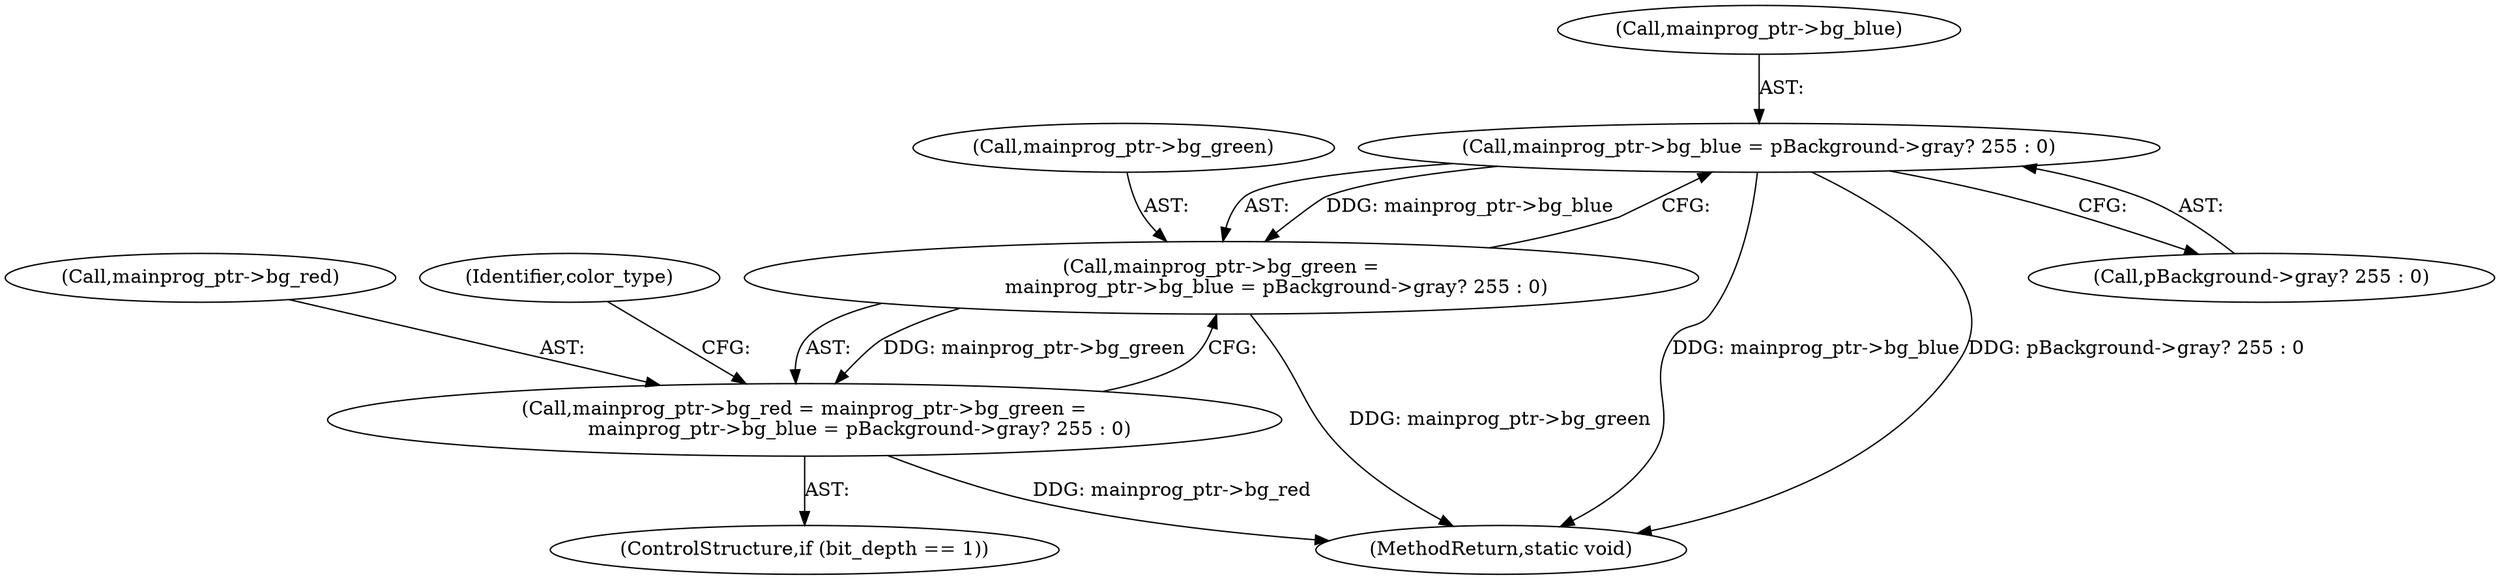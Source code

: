 digraph "0_Android_9d4853418ab2f754c2b63e091c29c5529b8b86ca_3@API" {
"1000238" [label="(Call,mainprog_ptr->bg_blue = pBackground->gray? 255 : 0)"];
"1000234" [label="(Call,mainprog_ptr->bg_green =\n                  mainprog_ptr->bg_blue = pBackground->gray? 255 : 0)"];
"1000230" [label="(Call,mainprog_ptr->bg_red = mainprog_ptr->bg_green =\n                  mainprog_ptr->bg_blue = pBackground->gray? 255 : 0)"];
"1000238" [label="(Call,mainprog_ptr->bg_blue = pBackground->gray? 255 : 0)"];
"1000234" [label="(Call,mainprog_ptr->bg_green =\n                  mainprog_ptr->bg_blue = pBackground->gray? 255 : 0)"];
"1000226" [label="(ControlStructure,if (bit_depth == 1))"];
"1000408" [label="(MethodReturn,static void)"];
"1000230" [label="(Call,mainprog_ptr->bg_red = mainprog_ptr->bg_green =\n                  mainprog_ptr->bg_blue = pBackground->gray? 255 : 0)"];
"1000231" [label="(Call,mainprog_ptr->bg_red)"];
"1000239" [label="(Call,mainprog_ptr->bg_blue)"];
"1000235" [label="(Call,mainprog_ptr->bg_green)"];
"1000323" [label="(Identifier,color_type)"];
"1000242" [label="(Call,pBackground->gray? 255 : 0)"];
"1000238" -> "1000234"  [label="AST: "];
"1000238" -> "1000242"  [label="CFG: "];
"1000239" -> "1000238"  [label="AST: "];
"1000242" -> "1000238"  [label="AST: "];
"1000234" -> "1000238"  [label="CFG: "];
"1000238" -> "1000408"  [label="DDG: mainprog_ptr->bg_blue"];
"1000238" -> "1000408"  [label="DDG: pBackground->gray? 255 : 0"];
"1000238" -> "1000234"  [label="DDG: mainprog_ptr->bg_blue"];
"1000234" -> "1000230"  [label="AST: "];
"1000235" -> "1000234"  [label="AST: "];
"1000230" -> "1000234"  [label="CFG: "];
"1000234" -> "1000408"  [label="DDG: mainprog_ptr->bg_green"];
"1000234" -> "1000230"  [label="DDG: mainprog_ptr->bg_green"];
"1000230" -> "1000226"  [label="AST: "];
"1000231" -> "1000230"  [label="AST: "];
"1000323" -> "1000230"  [label="CFG: "];
"1000230" -> "1000408"  [label="DDG: mainprog_ptr->bg_red"];
}
